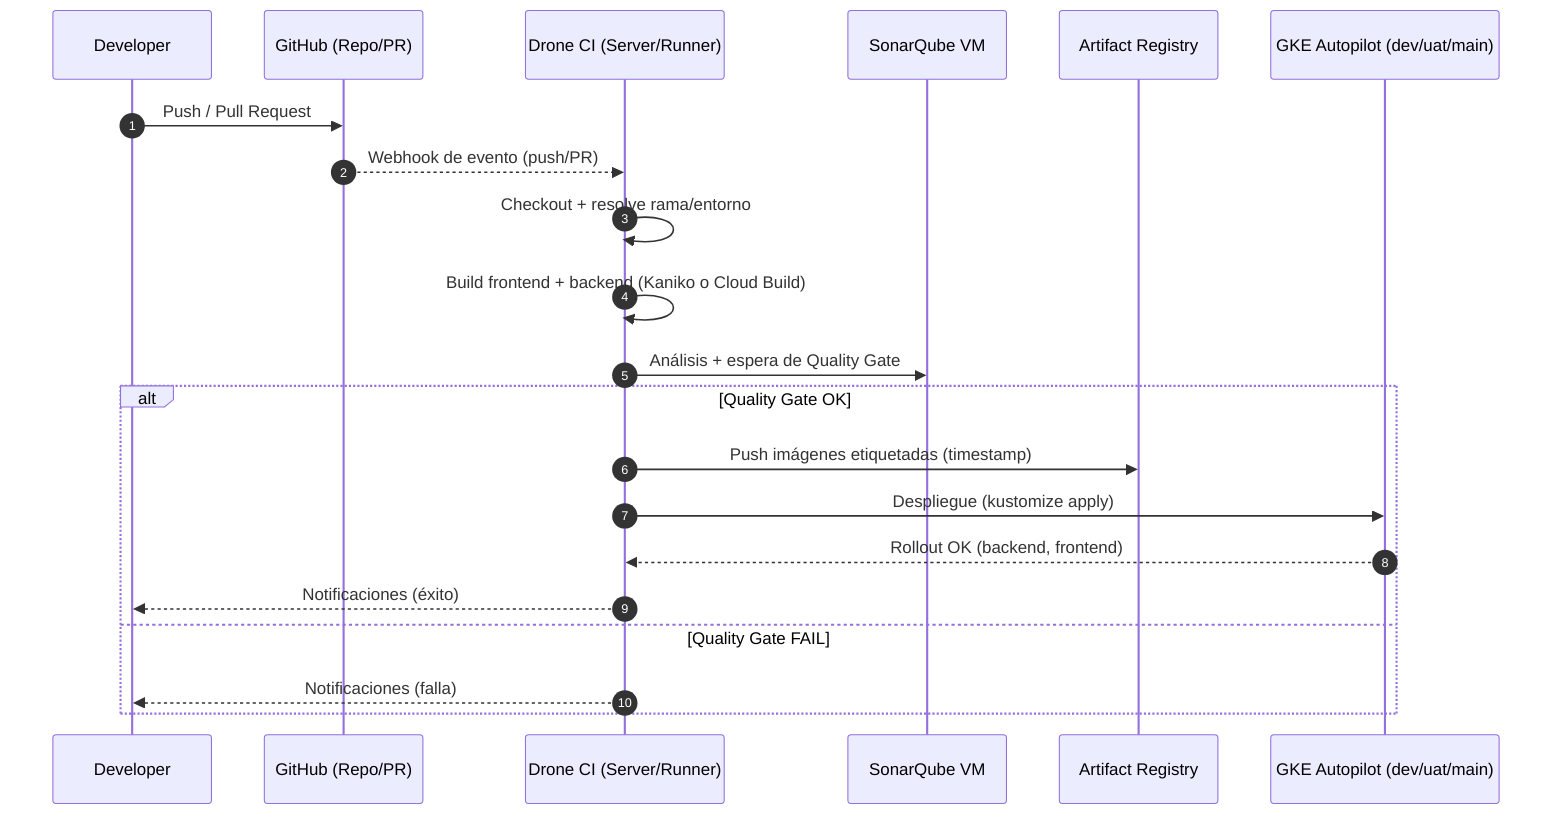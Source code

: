 sequenceDiagram
  autonumber
  participant Dev as Developer
  participant GH as GitHub (Repo/PR)
  participant CI as Drone CI (Server/Runner)
  participant Sonar as SonarQube VM
  participant REG as Artifact Registry
  participant GKE as GKE Autopilot (dev/uat/main)

  Dev->>GH: Push / Pull Request
  GH-->>CI: Webhook de evento (push/PR)
  CI->>CI: Checkout + resolve rama/entorno
  CI->>CI: Build frontend + backend (Kaniko o Cloud Build)
  CI->>Sonar: Análisis + espera de Quality Gate
  alt Quality Gate OK
    CI->>REG: Push imágenes etiquetadas (timestamp)
    CI->>GKE: Despliegue (kustomize apply)
    GKE-->>CI: Rollout OK (backend, frontend)
    CI-->>Dev: Notificaciones (éxito)
  else Quality Gate FAIL
    CI-->>Dev: Notificaciones (falla)
  end